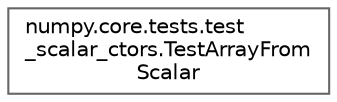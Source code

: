 digraph "Graphical Class Hierarchy"
{
 // LATEX_PDF_SIZE
  bgcolor="transparent";
  edge [fontname=Helvetica,fontsize=10,labelfontname=Helvetica,labelfontsize=10];
  node [fontname=Helvetica,fontsize=10,shape=box,height=0.2,width=0.4];
  rankdir="LR";
  Node0 [id="Node000000",label="numpy.core.tests.test\l_scalar_ctors.TestArrayFrom\lScalar",height=0.2,width=0.4,color="grey40", fillcolor="white", style="filled",URL="$da/d2a/classnumpy_1_1core_1_1tests_1_1test__scalar__ctors_1_1TestArrayFromScalar.html",tooltip=" "];
}
